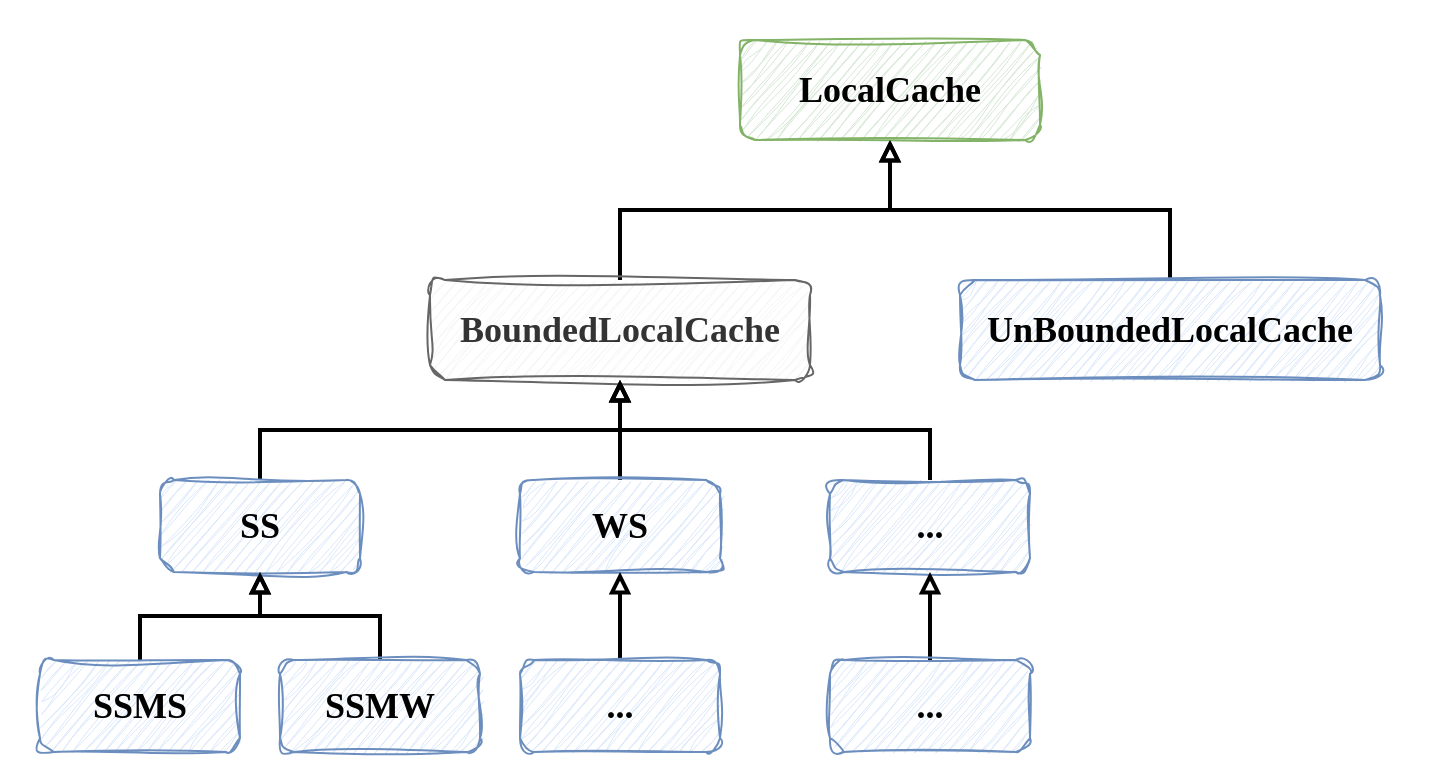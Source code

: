 <mxfile version="25.0.2">
  <diagram name="第 1 页" id="IvqHyeAGdd7Yr8hoWfXT">
    <mxGraphModel dx="1434" dy="854" grid="1" gridSize="10" guides="1" tooltips="1" connect="1" arrows="1" fold="1" page="1" pageScale="1" pageWidth="1169" pageHeight="827" math="0" shadow="0">
      <root>
        <mxCell id="0" />
        <mxCell id="1" parent="0" />
        <mxCell id="Biw7-eiPxBGhHiRIIHcr-1" value="" style="rounded=0;whiteSpace=wrap;html=1;strokeColor=none;" parent="1" vertex="1">
          <mxGeometry x="70" y="100" width="720" height="390" as="geometry" />
        </mxCell>
        <mxCell id="enbkcmcyID0ynl09Avmb-8" style="edgeStyle=orthogonalEdgeStyle;rounded=0;orthogonalLoop=1;jettySize=auto;html=1;exitX=0.5;exitY=0;exitDx=0;exitDy=0;endArrow=block;endFill=0;strokeWidth=2;" parent="1" source="enbkcmcyID0ynl09Avmb-4" target="enbkcmcyID0ynl09Avmb-7" edge="1">
          <mxGeometry relative="1" as="geometry" />
        </mxCell>
        <mxCell id="enbkcmcyID0ynl09Avmb-4" value="&lt;b style=&quot;border-color: var(--border-color); font-size: 18px;&quot;&gt;&lt;font face=&quot;Comic Sans MS&quot;&gt;SSMS&lt;/font&gt;&lt;/b&gt;" style="rounded=1;whiteSpace=wrap;html=1;fillColor=#dae8fc;strokeColor=#6c8ebf;sketch=1;curveFitting=1;jiggle=2;" parent="1" vertex="1">
          <mxGeometry x="90" y="430" width="100" height="46" as="geometry" />
        </mxCell>
        <mxCell id="enbkcmcyID0ynl09Avmb-15" style="edgeStyle=orthogonalEdgeStyle;shape=connector;rounded=0;orthogonalLoop=1;jettySize=auto;html=1;exitX=0.5;exitY=0;exitDx=0;exitDy=0;strokeColor=default;strokeWidth=2;align=center;verticalAlign=middle;fontFamily=Helvetica;fontSize=11;fontColor=default;labelBackgroundColor=default;endArrow=block;endFill=0;" parent="1" source="enbkcmcyID0ynl09Avmb-7" target="enbkcmcyID0ynl09Avmb-9" edge="1">
          <mxGeometry relative="1" as="geometry" />
        </mxCell>
        <mxCell id="enbkcmcyID0ynl09Avmb-7" value="&lt;b style=&quot;border-color: var(--border-color); font-size: 18px;&quot;&gt;&lt;font face=&quot;Comic Sans MS&quot;&gt;SS&lt;/font&gt;&lt;/b&gt;" style="rounded=1;whiteSpace=wrap;html=1;fillColor=#dae8fc;strokeColor=#6c8ebf;sketch=1;curveFitting=1;jiggle=2;" parent="1" vertex="1">
          <mxGeometry x="150" y="340" width="100" height="46" as="geometry" />
        </mxCell>
        <mxCell id="enbkcmcyID0ynl09Avmb-12" style="edgeStyle=orthogonalEdgeStyle;shape=connector;rounded=0;orthogonalLoop=1;jettySize=auto;html=1;exitX=0.5;exitY=0;exitDx=0;exitDy=0;strokeColor=default;strokeWidth=2;align=center;verticalAlign=middle;fontFamily=Helvetica;fontSize=11;fontColor=default;labelBackgroundColor=default;endArrow=block;endFill=0;" parent="1" source="enbkcmcyID0ynl09Avmb-9" target="enbkcmcyID0ynl09Avmb-11" edge="1">
          <mxGeometry relative="1" as="geometry" />
        </mxCell>
        <mxCell id="enbkcmcyID0ynl09Avmb-9" value="&lt;b style=&quot;border-color: var(--border-color); font-size: 18px;&quot;&gt;&lt;font face=&quot;Comic Sans MS&quot;&gt;BoundedLocalCache&lt;/font&gt;&lt;/b&gt;" style="rounded=1;whiteSpace=wrap;html=1;fillColor=#f5f5f5;strokeColor=#666666;sketch=1;curveFitting=1;jiggle=2;fontColor=#333333;" parent="1" vertex="1">
          <mxGeometry x="285" y="240" width="190" height="50" as="geometry" />
        </mxCell>
        <mxCell id="enbkcmcyID0ynl09Avmb-11" value="&lt;b style=&quot;border-color: var(--border-color); font-size: 18px;&quot;&gt;&lt;font face=&quot;Comic Sans MS&quot;&gt;LocalCache&lt;/font&gt;&lt;/b&gt;" style="rounded=1;whiteSpace=wrap;html=1;fillColor=#d5e8d4;strokeColor=#82b366;sketch=1;curveFitting=1;jiggle=2;" parent="1" vertex="1">
          <mxGeometry x="440" y="120" width="150" height="50" as="geometry" />
        </mxCell>
        <mxCell id="enbkcmcyID0ynl09Avmb-14" style="edgeStyle=orthogonalEdgeStyle;shape=connector;rounded=0;orthogonalLoop=1;jettySize=auto;html=1;exitX=0.5;exitY=0;exitDx=0;exitDy=0;strokeColor=default;strokeWidth=2;align=center;verticalAlign=middle;fontFamily=Helvetica;fontSize=11;fontColor=default;labelBackgroundColor=default;endArrow=block;endFill=0;" parent="1" source="enbkcmcyID0ynl09Avmb-13" target="enbkcmcyID0ynl09Avmb-11" edge="1">
          <mxGeometry relative="1" as="geometry" />
        </mxCell>
        <mxCell id="enbkcmcyID0ynl09Avmb-13" value="&lt;b style=&quot;border-color: var(--border-color); font-size: 18px;&quot;&gt;&lt;font face=&quot;Comic Sans MS&quot;&gt;UnBoundedLocalCache&lt;/font&gt;&lt;/b&gt;" style="rounded=1;whiteSpace=wrap;html=1;fillColor=#dae8fc;strokeColor=#6c8ebf;sketch=1;curveFitting=1;jiggle=2;" parent="1" vertex="1">
          <mxGeometry x="550" y="240" width="210" height="50" as="geometry" />
        </mxCell>
        <mxCell id="enbkcmcyID0ynl09Avmb-17" style="edgeStyle=orthogonalEdgeStyle;shape=connector;rounded=0;orthogonalLoop=1;jettySize=auto;html=1;exitX=0.5;exitY=0;exitDx=0;exitDy=0;strokeColor=default;strokeWidth=2;align=center;verticalAlign=middle;fontFamily=Helvetica;fontSize=11;fontColor=default;labelBackgroundColor=default;endArrow=block;endFill=0;" parent="1" source="enbkcmcyID0ynl09Avmb-16" target="enbkcmcyID0ynl09Avmb-9" edge="1">
          <mxGeometry relative="1" as="geometry" />
        </mxCell>
        <mxCell id="enbkcmcyID0ynl09Avmb-16" value="&lt;b style=&quot;border-color: var(--border-color); font-size: 18px;&quot;&gt;&lt;font face=&quot;Comic Sans MS&quot;&gt;WS&lt;/font&gt;&lt;/b&gt;" style="rounded=1;whiteSpace=wrap;html=1;fillColor=#dae8fc;strokeColor=#6c8ebf;sketch=1;curveFitting=1;jiggle=2;" parent="1" vertex="1">
          <mxGeometry x="330" y="340" width="100" height="46" as="geometry" />
        </mxCell>
        <mxCell id="enbkcmcyID0ynl09Avmb-19" style="edgeStyle=orthogonalEdgeStyle;shape=connector;rounded=0;orthogonalLoop=1;jettySize=auto;html=1;exitX=0.5;exitY=0;exitDx=0;exitDy=0;strokeColor=default;strokeWidth=2;align=center;verticalAlign=middle;fontFamily=Helvetica;fontSize=11;fontColor=default;labelBackgroundColor=default;endArrow=block;endFill=0;" parent="1" source="enbkcmcyID0ynl09Avmb-18" target="enbkcmcyID0ynl09Avmb-9" edge="1">
          <mxGeometry relative="1" as="geometry" />
        </mxCell>
        <mxCell id="enbkcmcyID0ynl09Avmb-18" value="&lt;font face=&quot;Comic Sans MS&quot;&gt;&lt;span style=&quot;font-size: 18px;&quot;&gt;&lt;b&gt;...&lt;/b&gt;&lt;/span&gt;&lt;/font&gt;" style="rounded=1;whiteSpace=wrap;html=1;fillColor=#dae8fc;strokeColor=#6c8ebf;sketch=1;curveFitting=1;jiggle=2;" parent="1" vertex="1">
          <mxGeometry x="485" y="340" width="100" height="46" as="geometry" />
        </mxCell>
        <mxCell id="enbkcmcyID0ynl09Avmb-22" style="edgeStyle=orthogonalEdgeStyle;shape=connector;rounded=0;orthogonalLoop=1;jettySize=auto;html=1;exitX=0.5;exitY=0;exitDx=0;exitDy=0;strokeColor=default;strokeWidth=2;align=center;verticalAlign=middle;fontFamily=Helvetica;fontSize=11;fontColor=default;labelBackgroundColor=default;endArrow=block;endFill=0;" parent="1" source="enbkcmcyID0ynl09Avmb-21" target="enbkcmcyID0ynl09Avmb-16" edge="1">
          <mxGeometry relative="1" as="geometry" />
        </mxCell>
        <mxCell id="enbkcmcyID0ynl09Avmb-21" value="&lt;b style=&quot;border-color: var(--border-color); font-size: 18px;&quot;&gt;&lt;font face=&quot;Comic Sans MS&quot;&gt;...&lt;/font&gt;&lt;/b&gt;" style="rounded=1;whiteSpace=wrap;html=1;fillColor=#dae8fc;strokeColor=#6c8ebf;sketch=1;curveFitting=1;jiggle=2;" parent="1" vertex="1">
          <mxGeometry x="330" y="430" width="100" height="46" as="geometry" />
        </mxCell>
        <mxCell id="enbkcmcyID0ynl09Avmb-24" style="edgeStyle=orthogonalEdgeStyle;shape=connector;rounded=0;orthogonalLoop=1;jettySize=auto;html=1;exitX=0.5;exitY=0;exitDx=0;exitDy=0;strokeColor=default;strokeWidth=2;align=center;verticalAlign=middle;fontFamily=Helvetica;fontSize=11;fontColor=default;labelBackgroundColor=default;endArrow=block;endFill=0;" parent="1" source="enbkcmcyID0ynl09Avmb-23" target="enbkcmcyID0ynl09Avmb-18" edge="1">
          <mxGeometry relative="1" as="geometry" />
        </mxCell>
        <mxCell id="enbkcmcyID0ynl09Avmb-23" value="&lt;b style=&quot;border-color: var(--border-color); font-size: 18px;&quot;&gt;&lt;font face=&quot;Comic Sans MS&quot;&gt;...&lt;/font&gt;&lt;/b&gt;" style="rounded=1;whiteSpace=wrap;html=1;fillColor=#dae8fc;strokeColor=#6c8ebf;sketch=1;curveFitting=1;jiggle=2;" parent="1" vertex="1">
          <mxGeometry x="485" y="430" width="100" height="46" as="geometry" />
        </mxCell>
        <mxCell id="enbkcmcyID0ynl09Avmb-26" style="edgeStyle=orthogonalEdgeStyle;shape=connector;rounded=0;orthogonalLoop=1;jettySize=auto;html=1;exitX=0.5;exitY=0;exitDx=0;exitDy=0;entryX=0.5;entryY=1;entryDx=0;entryDy=0;strokeColor=default;strokeWidth=2;align=center;verticalAlign=middle;fontFamily=Helvetica;fontSize=11;fontColor=default;labelBackgroundColor=default;endArrow=block;endFill=0;" parent="1" source="enbkcmcyID0ynl09Avmb-25" target="enbkcmcyID0ynl09Avmb-7" edge="1">
          <mxGeometry relative="1" as="geometry" />
        </mxCell>
        <mxCell id="enbkcmcyID0ynl09Avmb-25" value="&lt;b style=&quot;border-color: var(--border-color); font-size: 18px;&quot;&gt;&lt;font face=&quot;Comic Sans MS&quot;&gt;SSMW&lt;/font&gt;&lt;/b&gt;" style="rounded=1;whiteSpace=wrap;html=1;fillColor=#dae8fc;strokeColor=#6c8ebf;sketch=1;curveFitting=1;jiggle=2;" parent="1" vertex="1">
          <mxGeometry x="210" y="430" width="100" height="46" as="geometry" />
        </mxCell>
      </root>
    </mxGraphModel>
  </diagram>
</mxfile>
